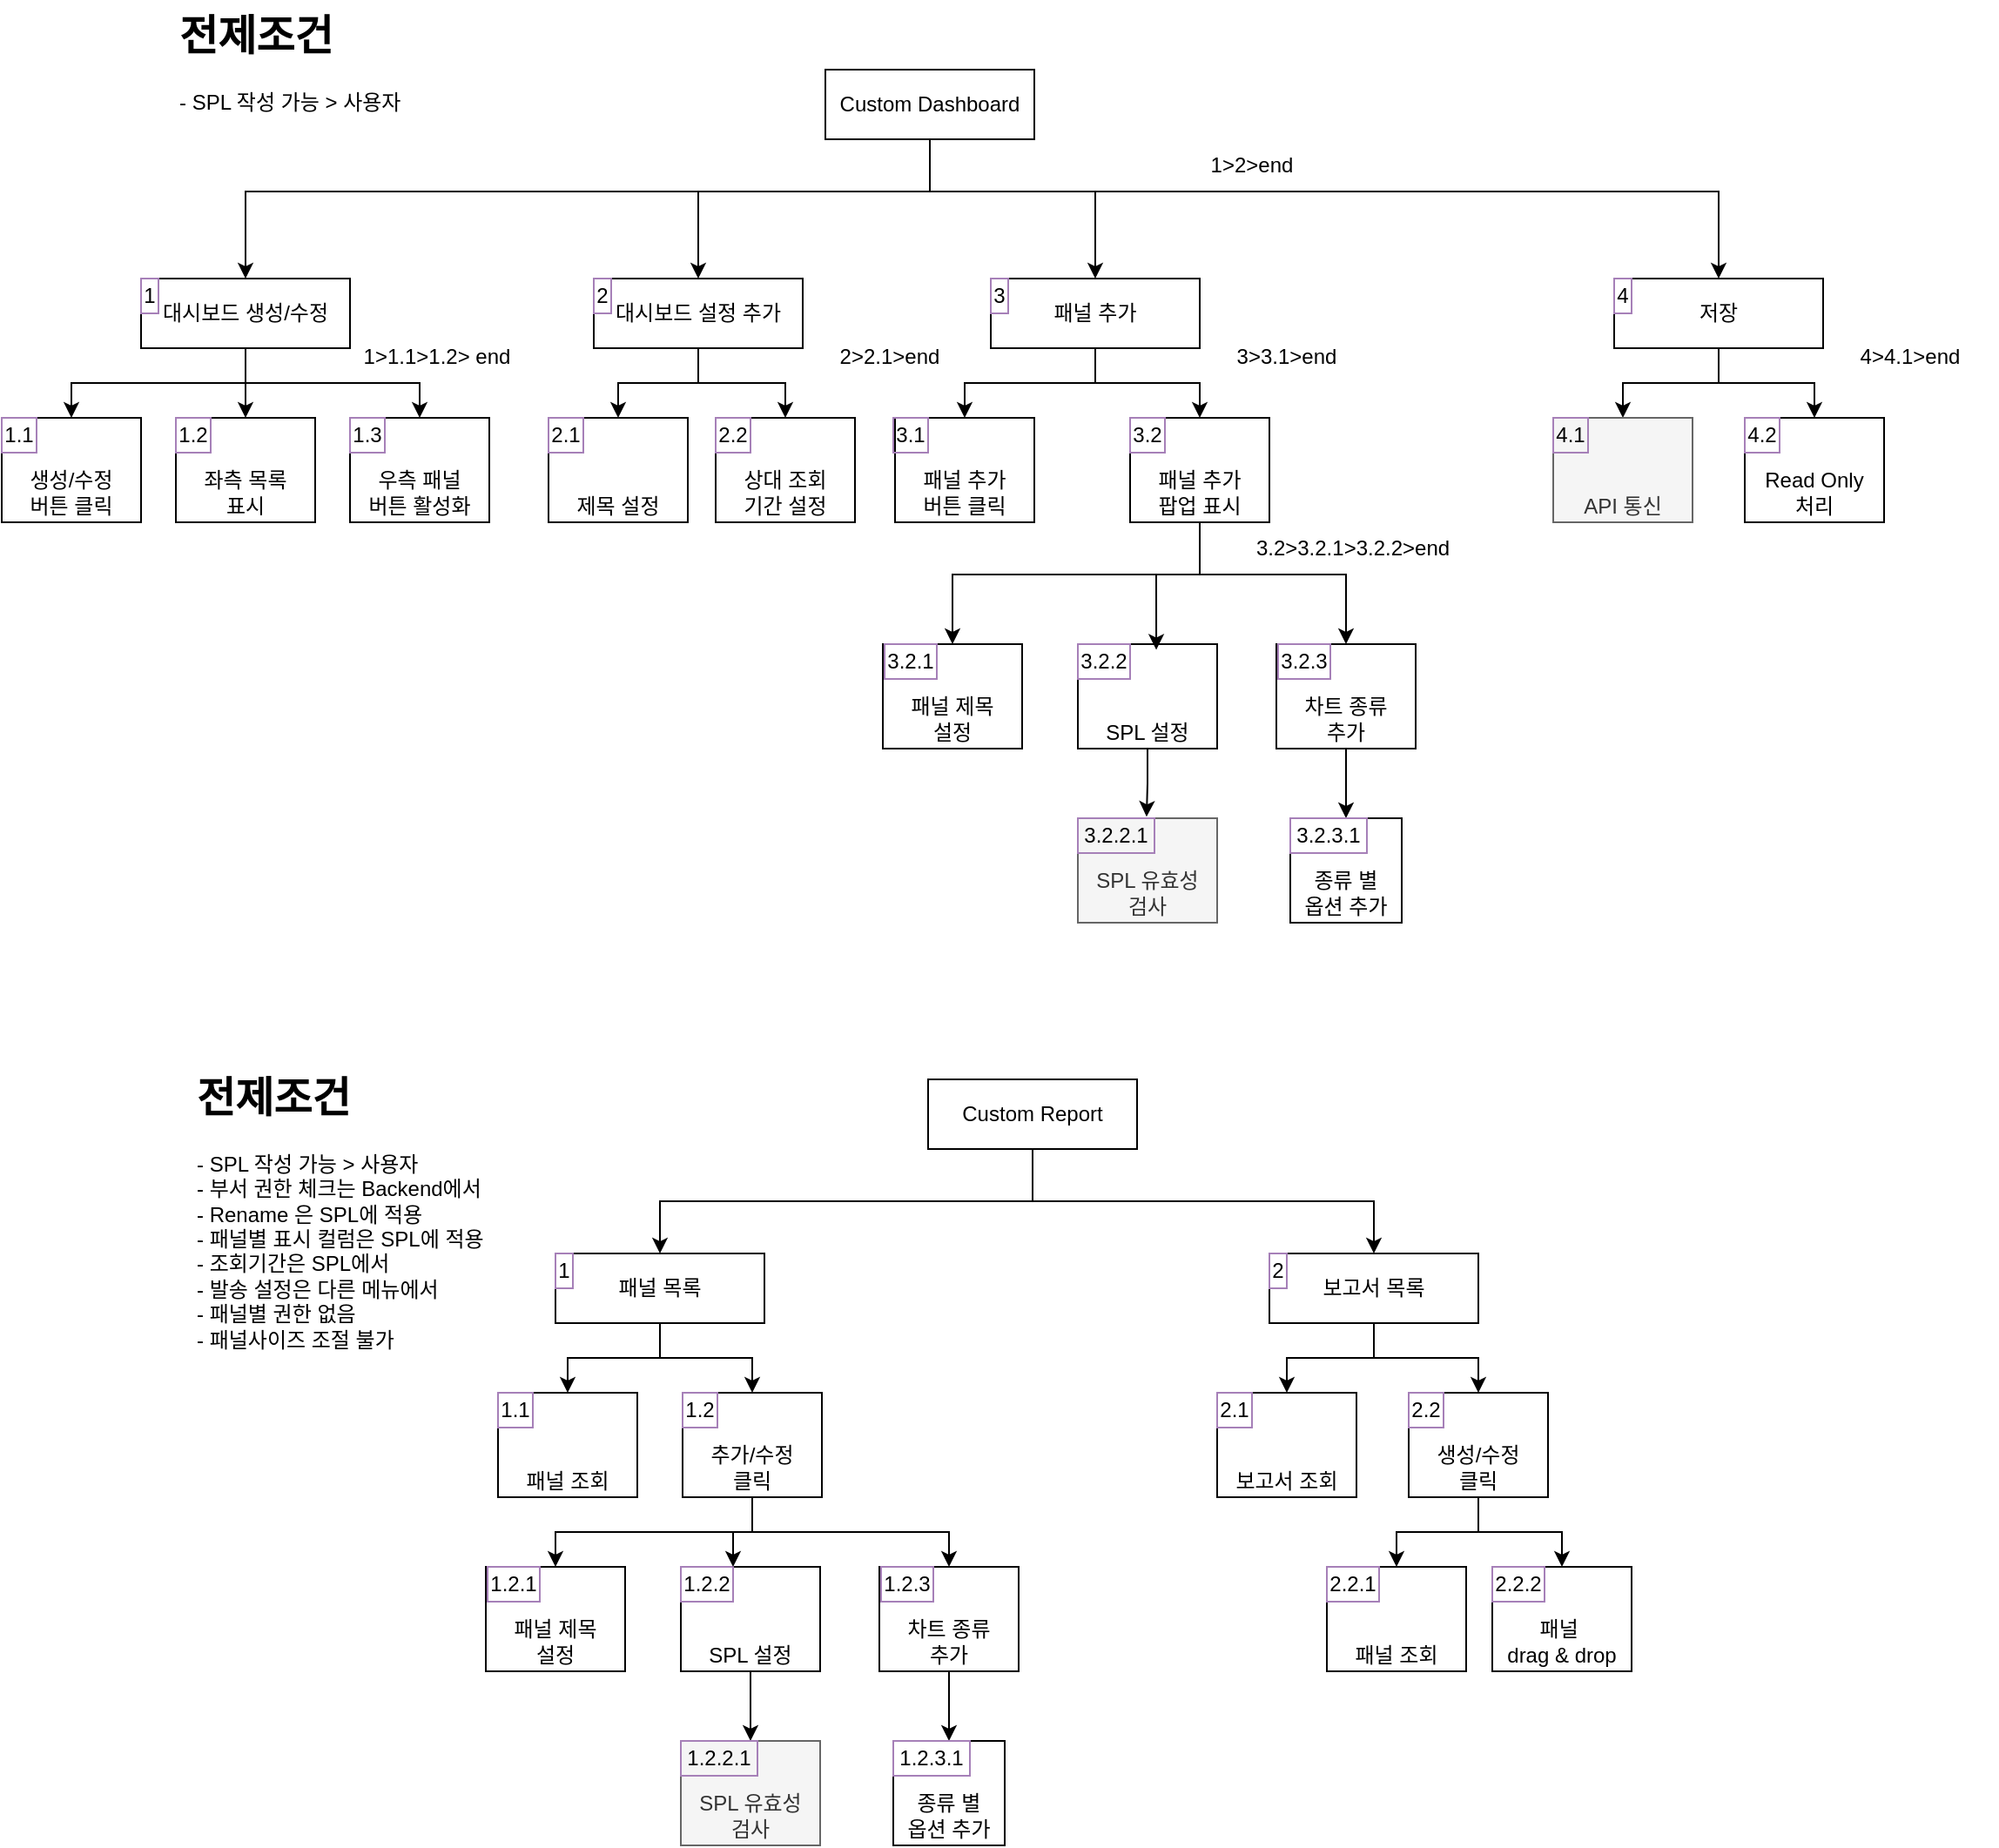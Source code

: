 <mxfile version="24.7.16">
  <diagram name="페이지-1" id="scFZ532F8DOgNYnQV7Hv">
    <mxGraphModel dx="1415" dy="763" grid="1" gridSize="10" guides="1" tooltips="1" connect="1" arrows="1" fold="1" page="1" pageScale="1" pageWidth="827" pageHeight="1169" math="0" shadow="0">
      <root>
        <mxCell id="0" />
        <mxCell id="1" parent="0" />
        <mxCell id="9pHXnCBzAMQxAvY--4A0-21" style="edgeStyle=orthogonalEdgeStyle;rounded=0;orthogonalLoop=1;jettySize=auto;html=1;entryX=0.5;entryY=0;entryDx=0;entryDy=0;" edge="1" parent="1" source="9pHXnCBzAMQxAvY--4A0-1" target="9pHXnCBzAMQxAvY--4A0-3">
          <mxGeometry relative="1" as="geometry">
            <Array as="points">
              <mxPoint x="553" y="120" />
              <mxPoint x="648" y="120" />
            </Array>
          </mxGeometry>
        </mxCell>
        <mxCell id="9pHXnCBzAMQxAvY--4A0-23" style="edgeStyle=orthogonalEdgeStyle;rounded=0;orthogonalLoop=1;jettySize=auto;html=1;entryX=0.5;entryY=0;entryDx=0;entryDy=0;" edge="1" parent="1" source="9pHXnCBzAMQxAvY--4A0-1" target="9pHXnCBzAMQxAvY--4A0-4">
          <mxGeometry relative="1" as="geometry">
            <Array as="points">
              <mxPoint x="553" y="120" />
              <mxPoint x="1006" y="120" />
            </Array>
          </mxGeometry>
        </mxCell>
        <mxCell id="9pHXnCBzAMQxAvY--4A0-60" style="edgeStyle=orthogonalEdgeStyle;rounded=0;orthogonalLoop=1;jettySize=auto;html=1;" edge="1" parent="1" source="9pHXnCBzAMQxAvY--4A0-1" target="9pHXnCBzAMQxAvY--4A0-2">
          <mxGeometry relative="1" as="geometry">
            <Array as="points">
              <mxPoint x="553" y="120" />
              <mxPoint x="160" y="120" />
            </Array>
          </mxGeometry>
        </mxCell>
        <mxCell id="9pHXnCBzAMQxAvY--4A0-72" style="edgeStyle=orthogonalEdgeStyle;rounded=0;orthogonalLoop=1;jettySize=auto;html=1;" edge="1" parent="1" source="9pHXnCBzAMQxAvY--4A0-1" target="9pHXnCBzAMQxAvY--4A0-58">
          <mxGeometry relative="1" as="geometry">
            <Array as="points">
              <mxPoint x="553" y="120" />
              <mxPoint x="420" y="120" />
            </Array>
          </mxGeometry>
        </mxCell>
        <mxCell id="9pHXnCBzAMQxAvY--4A0-1" value="Custom Dashboard" style="rounded=0;whiteSpace=wrap;html=1;" vertex="1" parent="1">
          <mxGeometry x="493" y="50" width="120" height="40" as="geometry" />
        </mxCell>
        <mxCell id="9pHXnCBzAMQxAvY--4A0-18" style="edgeStyle=orthogonalEdgeStyle;rounded=0;orthogonalLoop=1;jettySize=auto;html=1;" edge="1" parent="1" source="9pHXnCBzAMQxAvY--4A0-2" target="9pHXnCBzAMQxAvY--4A0-5">
          <mxGeometry relative="1" as="geometry" />
        </mxCell>
        <mxCell id="9pHXnCBzAMQxAvY--4A0-19" style="edgeStyle=orthogonalEdgeStyle;rounded=0;orthogonalLoop=1;jettySize=auto;html=1;entryX=0.5;entryY=0;entryDx=0;entryDy=0;" edge="1" parent="1" source="9pHXnCBzAMQxAvY--4A0-2" target="9pHXnCBzAMQxAvY--4A0-6">
          <mxGeometry relative="1" as="geometry" />
        </mxCell>
        <mxCell id="9pHXnCBzAMQxAvY--4A0-20" style="edgeStyle=orthogonalEdgeStyle;rounded=0;orthogonalLoop=1;jettySize=auto;html=1;" edge="1" parent="1" source="9pHXnCBzAMQxAvY--4A0-2" target="9pHXnCBzAMQxAvY--4A0-11">
          <mxGeometry relative="1" as="geometry" />
        </mxCell>
        <mxCell id="9pHXnCBzAMQxAvY--4A0-2" value="대시보드 생성/수정" style="rounded=0;whiteSpace=wrap;html=1;" vertex="1" parent="1">
          <mxGeometry x="100" y="170" width="120" height="40" as="geometry" />
        </mxCell>
        <mxCell id="9pHXnCBzAMQxAvY--4A0-24" style="edgeStyle=orthogonalEdgeStyle;rounded=0;orthogonalLoop=1;jettySize=auto;html=1;entryX=0.5;entryY=0;entryDx=0;entryDy=0;" edge="1" parent="1" source="9pHXnCBzAMQxAvY--4A0-3" target="9pHXnCBzAMQxAvY--4A0-8">
          <mxGeometry relative="1" as="geometry">
            <Array as="points">
              <mxPoint x="648" y="230" />
              <mxPoint x="573" y="230" />
            </Array>
          </mxGeometry>
        </mxCell>
        <mxCell id="9pHXnCBzAMQxAvY--4A0-25" style="edgeStyle=orthogonalEdgeStyle;rounded=0;orthogonalLoop=1;jettySize=auto;html=1;entryX=0.5;entryY=0;entryDx=0;entryDy=0;" edge="1" parent="1" source="9pHXnCBzAMQxAvY--4A0-3" target="9pHXnCBzAMQxAvY--4A0-9">
          <mxGeometry relative="1" as="geometry" />
        </mxCell>
        <mxCell id="9pHXnCBzAMQxAvY--4A0-3" value="패널 추가" style="rounded=0;whiteSpace=wrap;html=1;" vertex="1" parent="1">
          <mxGeometry x="588" y="170" width="120" height="40" as="geometry" />
        </mxCell>
        <mxCell id="9pHXnCBzAMQxAvY--4A0-64" style="edgeStyle=orthogonalEdgeStyle;rounded=0;orthogonalLoop=1;jettySize=auto;html=1;entryX=0.5;entryY=0;entryDx=0;entryDy=0;" edge="1" parent="1" source="9pHXnCBzAMQxAvY--4A0-4" target="9pHXnCBzAMQxAvY--4A0-57">
          <mxGeometry relative="1" as="geometry" />
        </mxCell>
        <mxCell id="9pHXnCBzAMQxAvY--4A0-65" style="edgeStyle=orthogonalEdgeStyle;rounded=0;orthogonalLoop=1;jettySize=auto;html=1;entryX=0.5;entryY=0;entryDx=0;entryDy=0;" edge="1" parent="1" source="9pHXnCBzAMQxAvY--4A0-4" target="9pHXnCBzAMQxAvY--4A0-61">
          <mxGeometry relative="1" as="geometry" />
        </mxCell>
        <mxCell id="9pHXnCBzAMQxAvY--4A0-4" value="저장" style="rounded=0;whiteSpace=wrap;html=1;" vertex="1" parent="1">
          <mxGeometry x="946" y="170" width="120" height="40" as="geometry" />
        </mxCell>
        <mxCell id="9pHXnCBzAMQxAvY--4A0-5" value="생성/수정 &lt;br&gt;버튼 클릭" style="rounded=0;whiteSpace=wrap;html=1;verticalAlign=bottom;" vertex="1" parent="1">
          <mxGeometry x="20" y="250" width="80" height="60" as="geometry" />
        </mxCell>
        <mxCell id="9pHXnCBzAMQxAvY--4A0-6" value="좌측 목록 &lt;br&gt;표시" style="rounded=0;whiteSpace=wrap;html=1;verticalAlign=bottom;" vertex="1" parent="1">
          <mxGeometry x="120" y="250" width="80" height="60" as="geometry" />
        </mxCell>
        <mxCell id="9pHXnCBzAMQxAvY--4A0-8" value="패널 추가 &lt;br&gt;버튼 클릭" style="rounded=0;whiteSpace=wrap;html=1;verticalAlign=bottom;" vertex="1" parent="1">
          <mxGeometry x="533" y="250" width="80" height="60" as="geometry" />
        </mxCell>
        <mxCell id="9pHXnCBzAMQxAvY--4A0-44" style="edgeStyle=orthogonalEdgeStyle;rounded=0;orthogonalLoop=1;jettySize=auto;html=1;entryX=0.5;entryY=0;entryDx=0;entryDy=0;" edge="1" parent="1" source="9pHXnCBzAMQxAvY--4A0-9" target="9pHXnCBzAMQxAvY--4A0-14">
          <mxGeometry relative="1" as="geometry">
            <Array as="points">
              <mxPoint x="708" y="340" />
              <mxPoint x="566" y="340" />
            </Array>
          </mxGeometry>
        </mxCell>
        <mxCell id="9pHXnCBzAMQxAvY--4A0-53" style="edgeStyle=orthogonalEdgeStyle;rounded=0;orthogonalLoop=1;jettySize=auto;html=1;" edge="1" parent="1" source="9pHXnCBzAMQxAvY--4A0-9" target="9pHXnCBzAMQxAvY--4A0-12">
          <mxGeometry relative="1" as="geometry">
            <Array as="points">
              <mxPoint x="708" y="340" />
              <mxPoint x="792" y="340" />
            </Array>
          </mxGeometry>
        </mxCell>
        <mxCell id="9pHXnCBzAMQxAvY--4A0-9" value="패널 추가 &lt;br&gt;팝업 표시" style="rounded=0;whiteSpace=wrap;html=1;verticalAlign=bottom;" vertex="1" parent="1">
          <mxGeometry x="668" y="250" width="80" height="60" as="geometry" />
        </mxCell>
        <mxCell id="9pHXnCBzAMQxAvY--4A0-10" value="SPL 설정" style="rounded=0;whiteSpace=wrap;html=1;verticalAlign=bottom;" vertex="1" parent="1">
          <mxGeometry x="638" y="380" width="80" height="60" as="geometry" />
        </mxCell>
        <mxCell id="9pHXnCBzAMQxAvY--4A0-11" value="우측 패널&lt;br&gt;버튼 활성화" style="rounded=0;whiteSpace=wrap;html=1;verticalAlign=bottom;" vertex="1" parent="1">
          <mxGeometry x="220" y="250" width="80" height="60" as="geometry" />
        </mxCell>
        <mxCell id="9pHXnCBzAMQxAvY--4A0-55" style="edgeStyle=orthogonalEdgeStyle;rounded=0;orthogonalLoop=1;jettySize=auto;html=1;entryX=0.5;entryY=0;entryDx=0;entryDy=0;" edge="1" parent="1" source="9pHXnCBzAMQxAvY--4A0-12" target="9pHXnCBzAMQxAvY--4A0-54">
          <mxGeometry relative="1" as="geometry" />
        </mxCell>
        <mxCell id="9pHXnCBzAMQxAvY--4A0-12" value="차트 종류 &lt;br&gt;추가" style="rounded=0;whiteSpace=wrap;html=1;verticalAlign=bottom;" vertex="1" parent="1">
          <mxGeometry x="752" y="380" width="80" height="60" as="geometry" />
        </mxCell>
        <mxCell id="9pHXnCBzAMQxAvY--4A0-14" value="패널 제목 &lt;br&gt;설정" style="rounded=0;whiteSpace=wrap;html=1;verticalAlign=bottom;" vertex="1" parent="1">
          <mxGeometry x="526" y="380" width="80" height="60" as="geometry" />
        </mxCell>
        <mxCell id="9pHXnCBzAMQxAvY--4A0-28" value="&lt;h1 style=&quot;margin-top: 0px;&quot;&gt;전제조건&lt;/h1&gt;&lt;p&gt;- SPL 작성 가능 &amp;gt; 사용자&lt;br&gt;&lt;br&gt;&lt;/p&gt;" style="text;html=1;whiteSpace=wrap;overflow=hidden;rounded=0;" vertex="1" parent="1">
          <mxGeometry x="120" y="10" width="180" height="120" as="geometry" />
        </mxCell>
        <mxCell id="9pHXnCBzAMQxAvY--4A0-29" value="3" style="text;html=1;align=center;verticalAlign=middle;whiteSpace=wrap;rounded=0;strokeColor=#A680B8;" vertex="1" parent="1">
          <mxGeometry x="588" y="170" width="10" height="20" as="geometry" />
        </mxCell>
        <mxCell id="9pHXnCBzAMQxAvY--4A0-30" value="1" style="text;html=1;align=center;verticalAlign=middle;whiteSpace=wrap;rounded=0;strokeColor=#A680B8;" vertex="1" parent="1">
          <mxGeometry x="100" y="170" width="10" height="20" as="geometry" />
        </mxCell>
        <mxCell id="9pHXnCBzAMQxAvY--4A0-31" value="4" style="text;html=1;align=center;verticalAlign=middle;whiteSpace=wrap;rounded=0;strokeColor=#A680B8;" vertex="1" parent="1">
          <mxGeometry x="946" y="170" width="10" height="20" as="geometry" />
        </mxCell>
        <mxCell id="9pHXnCBzAMQxAvY--4A0-32" value="1.1" style="text;html=1;align=center;verticalAlign=middle;whiteSpace=wrap;rounded=0;strokeColor=#A680B8;" vertex="1" parent="1">
          <mxGeometry x="20" y="250" width="20" height="20" as="geometry" />
        </mxCell>
        <mxCell id="9pHXnCBzAMQxAvY--4A0-33" value="1.2" style="text;html=1;align=center;verticalAlign=middle;whiteSpace=wrap;rounded=0;strokeColor=#A680B8;" vertex="1" parent="1">
          <mxGeometry x="120" y="250" width="20" height="20" as="geometry" />
        </mxCell>
        <mxCell id="9pHXnCBzAMQxAvY--4A0-34" value="1.3" style="text;html=1;align=center;verticalAlign=middle;whiteSpace=wrap;rounded=0;strokeColor=#A680B8;" vertex="1" parent="1">
          <mxGeometry x="220" y="250" width="20" height="20" as="geometry" />
        </mxCell>
        <mxCell id="9pHXnCBzAMQxAvY--4A0-35" value="3.1" style="text;html=1;align=center;verticalAlign=middle;whiteSpace=wrap;rounded=0;strokeColor=#A680B8;" vertex="1" parent="1">
          <mxGeometry x="532" y="250" width="20" height="20" as="geometry" />
        </mxCell>
        <mxCell id="9pHXnCBzAMQxAvY--4A0-36" value="3.2" style="text;html=1;align=center;verticalAlign=middle;whiteSpace=wrap;rounded=0;strokeColor=#A680B8;" vertex="1" parent="1">
          <mxGeometry x="668" y="250" width="20" height="20" as="geometry" />
        </mxCell>
        <mxCell id="9pHXnCBzAMQxAvY--4A0-40" value="3.2.1" style="text;html=1;align=center;verticalAlign=middle;whiteSpace=wrap;rounded=0;strokeColor=#A680B8;" vertex="1" parent="1">
          <mxGeometry x="527" y="380" width="30" height="20" as="geometry" />
        </mxCell>
        <mxCell id="9pHXnCBzAMQxAvY--4A0-41" value="1&amp;gt;2&amp;gt;end" style="text;html=1;align=center;verticalAlign=middle;whiteSpace=wrap;rounded=0;" vertex="1" parent="1">
          <mxGeometry x="708" y="90" width="60" height="30" as="geometry" />
        </mxCell>
        <mxCell id="9pHXnCBzAMQxAvY--4A0-42" value="1&amp;gt;1.1&amp;gt;1.2&amp;gt; end" style="text;html=1;align=center;verticalAlign=middle;whiteSpace=wrap;rounded=0;" vertex="1" parent="1">
          <mxGeometry x="220" y="200" width="100" height="30" as="geometry" />
        </mxCell>
        <mxCell id="9pHXnCBzAMQxAvY--4A0-47" value="3.2.2" style="text;html=1;align=center;verticalAlign=middle;whiteSpace=wrap;rounded=0;strokeColor=#A680B8;" vertex="1" parent="1">
          <mxGeometry x="638" y="380" width="30" height="20" as="geometry" />
        </mxCell>
        <mxCell id="9pHXnCBzAMQxAvY--4A0-48" value="3.2.3" style="text;html=1;align=center;verticalAlign=middle;whiteSpace=wrap;rounded=0;strokeColor=#A680B8;" vertex="1" parent="1">
          <mxGeometry x="753" y="380" width="30" height="20" as="geometry" />
        </mxCell>
        <mxCell id="9pHXnCBzAMQxAvY--4A0-49" value="SPL 유효성&lt;div&gt;검사&lt;/div&gt;" style="rounded=0;whiteSpace=wrap;html=1;fillColor=#f5f5f5;fontColor=#333333;strokeColor=#666666;verticalAlign=bottom;" vertex="1" parent="1">
          <mxGeometry x="638" y="480" width="80" height="60" as="geometry" />
        </mxCell>
        <mxCell id="9pHXnCBzAMQxAvY--4A0-50" value="3.2.2.1" style="text;html=1;align=center;verticalAlign=middle;whiteSpace=wrap;rounded=0;strokeColor=#A680B8;" vertex="1" parent="1">
          <mxGeometry x="638" y="480" width="44" height="20" as="geometry" />
        </mxCell>
        <mxCell id="9pHXnCBzAMQxAvY--4A0-51" style="edgeStyle=orthogonalEdgeStyle;rounded=0;orthogonalLoop=1;jettySize=auto;html=1;entryX=0.897;entryY=-0.045;entryDx=0;entryDy=0;entryPerimeter=0;" edge="1" parent="1" source="9pHXnCBzAMQxAvY--4A0-10" target="9pHXnCBzAMQxAvY--4A0-50">
          <mxGeometry relative="1" as="geometry" />
        </mxCell>
        <mxCell id="9pHXnCBzAMQxAvY--4A0-52" style="edgeStyle=orthogonalEdgeStyle;rounded=0;orthogonalLoop=1;jettySize=auto;html=1;entryX=0.563;entryY=0.054;entryDx=0;entryDy=0;entryPerimeter=0;" edge="1" parent="1" source="9pHXnCBzAMQxAvY--4A0-9" target="9pHXnCBzAMQxAvY--4A0-10">
          <mxGeometry relative="1" as="geometry">
            <Array as="points">
              <mxPoint x="708" y="340" />
              <mxPoint x="683" y="340" />
            </Array>
          </mxGeometry>
        </mxCell>
        <mxCell id="9pHXnCBzAMQxAvY--4A0-54" value="종류 별&lt;br&gt;옵션 추가" style="rounded=0;whiteSpace=wrap;html=1;verticalAlign=bottom;" vertex="1" parent="1">
          <mxGeometry x="760" y="480" width="64" height="60" as="geometry" />
        </mxCell>
        <mxCell id="9pHXnCBzAMQxAvY--4A0-56" value="3.2.3.1" style="text;html=1;align=center;verticalAlign=middle;whiteSpace=wrap;rounded=0;strokeColor=#A680B8;" vertex="1" parent="1">
          <mxGeometry x="760" y="480" width="44" height="20" as="geometry" />
        </mxCell>
        <mxCell id="9pHXnCBzAMQxAvY--4A0-57" value="API 통신" style="rounded=0;whiteSpace=wrap;html=1;verticalAlign=bottom;fillColor=#f5f5f5;fontColor=#333333;strokeColor=#666666;" vertex="1" parent="1">
          <mxGeometry x="911" y="250" width="80" height="60" as="geometry" />
        </mxCell>
        <mxCell id="9pHXnCBzAMQxAvY--4A0-70" style="edgeStyle=orthogonalEdgeStyle;rounded=0;orthogonalLoop=1;jettySize=auto;html=1;entryX=0.5;entryY=0;entryDx=0;entryDy=0;" edge="1" parent="1" source="9pHXnCBzAMQxAvY--4A0-58" target="9pHXnCBzAMQxAvY--4A0-66">
          <mxGeometry relative="1" as="geometry" />
        </mxCell>
        <mxCell id="9pHXnCBzAMQxAvY--4A0-71" style="edgeStyle=orthogonalEdgeStyle;rounded=0;orthogonalLoop=1;jettySize=auto;html=1;entryX=0.5;entryY=0;entryDx=0;entryDy=0;" edge="1" parent="1" source="9pHXnCBzAMQxAvY--4A0-58" target="9pHXnCBzAMQxAvY--4A0-68">
          <mxGeometry relative="1" as="geometry" />
        </mxCell>
        <mxCell id="9pHXnCBzAMQxAvY--4A0-58" value="대시보드 설정 추가" style="rounded=0;whiteSpace=wrap;html=1;" vertex="1" parent="1">
          <mxGeometry x="360" y="170" width="120" height="40" as="geometry" />
        </mxCell>
        <mxCell id="9pHXnCBzAMQxAvY--4A0-59" value="2" style="text;html=1;align=center;verticalAlign=middle;whiteSpace=wrap;rounded=0;strokeColor=#A680B8;" vertex="1" parent="1">
          <mxGeometry x="360" y="170" width="10" height="20" as="geometry" />
        </mxCell>
        <mxCell id="9pHXnCBzAMQxAvY--4A0-61" value="Read Only &lt;br&gt;처리" style="rounded=0;whiteSpace=wrap;html=1;verticalAlign=bottom;" vertex="1" parent="1">
          <mxGeometry x="1021" y="250" width="80" height="60" as="geometry" />
        </mxCell>
        <mxCell id="9pHXnCBzAMQxAvY--4A0-62" value="4.1" style="text;html=1;align=center;verticalAlign=middle;whiteSpace=wrap;rounded=0;strokeColor=#A680B8;" vertex="1" parent="1">
          <mxGeometry x="911" y="250" width="20" height="20" as="geometry" />
        </mxCell>
        <mxCell id="9pHXnCBzAMQxAvY--4A0-63" value="4.2" style="text;html=1;align=center;verticalAlign=middle;whiteSpace=wrap;rounded=0;strokeColor=#A680B8;" vertex="1" parent="1">
          <mxGeometry x="1021" y="250" width="20" height="20" as="geometry" />
        </mxCell>
        <mxCell id="9pHXnCBzAMQxAvY--4A0-66" value="제목 설정" style="rounded=0;whiteSpace=wrap;html=1;verticalAlign=bottom;" vertex="1" parent="1">
          <mxGeometry x="334" y="250" width="80" height="60" as="geometry" />
        </mxCell>
        <mxCell id="9pHXnCBzAMQxAvY--4A0-67" value="2.1" style="text;html=1;align=center;verticalAlign=middle;whiteSpace=wrap;rounded=0;strokeColor=#A680B8;" vertex="1" parent="1">
          <mxGeometry x="334" y="250" width="20" height="20" as="geometry" />
        </mxCell>
        <mxCell id="9pHXnCBzAMQxAvY--4A0-68" value="상대 조회 &lt;br&gt;기간&amp;nbsp;&lt;span style=&quot;background-color: initial;&quot;&gt;설정&lt;/span&gt;" style="rounded=0;whiteSpace=wrap;html=1;verticalAlign=bottom;" vertex="1" parent="1">
          <mxGeometry x="430" y="250" width="80" height="60" as="geometry" />
        </mxCell>
        <mxCell id="9pHXnCBzAMQxAvY--4A0-69" value="2.2" style="text;html=1;align=center;verticalAlign=middle;whiteSpace=wrap;rounded=0;strokeColor=#A680B8;" vertex="1" parent="1">
          <mxGeometry x="430" y="250" width="20" height="20" as="geometry" />
        </mxCell>
        <mxCell id="9pHXnCBzAMQxAvY--4A0-73" value="2&amp;gt;2.1&amp;gt;end" style="text;html=1;align=center;verticalAlign=middle;whiteSpace=wrap;rounded=0;" vertex="1" parent="1">
          <mxGeometry x="480" y="200" width="100" height="30" as="geometry" />
        </mxCell>
        <mxCell id="9pHXnCBzAMQxAvY--4A0-74" value="3&amp;gt;3.1&amp;gt;end" style="text;html=1;align=center;verticalAlign=middle;whiteSpace=wrap;rounded=0;" vertex="1" parent="1">
          <mxGeometry x="708" y="200" width="100" height="30" as="geometry" />
        </mxCell>
        <mxCell id="9pHXnCBzAMQxAvY--4A0-75" value="3.2&amp;gt;3.2.1&amp;gt;3.2.2&amp;gt;end" style="text;html=1;align=center;verticalAlign=middle;whiteSpace=wrap;rounded=0;" vertex="1" parent="1">
          <mxGeometry x="732" y="310" width="128" height="30" as="geometry" />
        </mxCell>
        <mxCell id="9pHXnCBzAMQxAvY--4A0-77" value="4&amp;gt;4.1&amp;gt;end" style="text;html=1;align=center;verticalAlign=middle;whiteSpace=wrap;rounded=0;" vertex="1" parent="1">
          <mxGeometry x="1066" y="200" width="100" height="30" as="geometry" />
        </mxCell>
        <mxCell id="9pHXnCBzAMQxAvY--4A0-105" style="edgeStyle=orthogonalEdgeStyle;rounded=0;orthogonalLoop=1;jettySize=auto;html=1;" edge="1" parent="1" source="9pHXnCBzAMQxAvY--4A0-78" target="9pHXnCBzAMQxAvY--4A0-80">
          <mxGeometry relative="1" as="geometry">
            <Array as="points">
              <mxPoint x="612" y="700" />
              <mxPoint x="398" y="700" />
            </Array>
          </mxGeometry>
        </mxCell>
        <mxCell id="9pHXnCBzAMQxAvY--4A0-106" style="edgeStyle=orthogonalEdgeStyle;rounded=0;orthogonalLoop=1;jettySize=auto;html=1;" edge="1" parent="1" source="9pHXnCBzAMQxAvY--4A0-78" target="9pHXnCBzAMQxAvY--4A0-79">
          <mxGeometry relative="1" as="geometry">
            <Array as="points">
              <mxPoint x="612" y="700" />
              <mxPoint x="808" y="700" />
            </Array>
          </mxGeometry>
        </mxCell>
        <mxCell id="9pHXnCBzAMQxAvY--4A0-78" value="Custom Report" style="rounded=0;whiteSpace=wrap;html=1;" vertex="1" parent="1">
          <mxGeometry x="552" y="630" width="120" height="40" as="geometry" />
        </mxCell>
        <mxCell id="9pHXnCBzAMQxAvY--4A0-109" style="edgeStyle=orthogonalEdgeStyle;rounded=0;orthogonalLoop=1;jettySize=auto;html=1;" edge="1" parent="1" source="9pHXnCBzAMQxAvY--4A0-79" target="9pHXnCBzAMQxAvY--4A0-99">
          <mxGeometry relative="1" as="geometry" />
        </mxCell>
        <mxCell id="9pHXnCBzAMQxAvY--4A0-110" style="edgeStyle=orthogonalEdgeStyle;rounded=0;orthogonalLoop=1;jettySize=auto;html=1;entryX=0.5;entryY=0;entryDx=0;entryDy=0;" edge="1" parent="1" source="9pHXnCBzAMQxAvY--4A0-79" target="9pHXnCBzAMQxAvY--4A0-100">
          <mxGeometry relative="1" as="geometry" />
        </mxCell>
        <mxCell id="9pHXnCBzAMQxAvY--4A0-79" value="보고서 목록" style="rounded=0;whiteSpace=wrap;html=1;" vertex="1" parent="1">
          <mxGeometry x="748" y="730" width="120" height="40" as="geometry" />
        </mxCell>
        <mxCell id="9pHXnCBzAMQxAvY--4A0-107" style="edgeStyle=orthogonalEdgeStyle;rounded=0;orthogonalLoop=1;jettySize=auto;html=1;" edge="1" parent="1" source="9pHXnCBzAMQxAvY--4A0-80" target="9pHXnCBzAMQxAvY--4A0-101">
          <mxGeometry relative="1" as="geometry" />
        </mxCell>
        <mxCell id="9pHXnCBzAMQxAvY--4A0-108" style="edgeStyle=orthogonalEdgeStyle;rounded=0;orthogonalLoop=1;jettySize=auto;html=1;entryX=0.5;entryY=0;entryDx=0;entryDy=0;" edge="1" parent="1" source="9pHXnCBzAMQxAvY--4A0-80" target="9pHXnCBzAMQxAvY--4A0-102">
          <mxGeometry relative="1" as="geometry" />
        </mxCell>
        <mxCell id="9pHXnCBzAMQxAvY--4A0-80" value="패널 목록" style="rounded=0;whiteSpace=wrap;html=1;" vertex="1" parent="1">
          <mxGeometry x="338" y="730" width="120" height="40" as="geometry" />
        </mxCell>
        <mxCell id="9pHXnCBzAMQxAvY--4A0-114" style="edgeStyle=orthogonalEdgeStyle;rounded=0;orthogonalLoop=1;jettySize=auto;html=1;entryX=0.5;entryY=0;entryDx=0;entryDy=0;" edge="1" parent="1" source="9pHXnCBzAMQxAvY--4A0-86" target="9pHXnCBzAMQxAvY--4A0-93">
          <mxGeometry relative="1" as="geometry" />
        </mxCell>
        <mxCell id="9pHXnCBzAMQxAvY--4A0-86" value="SPL 설정" style="rounded=0;whiteSpace=wrap;html=1;verticalAlign=bottom;" vertex="1" parent="1">
          <mxGeometry x="410" y="910" width="80" height="60" as="geometry" />
        </mxCell>
        <mxCell id="9pHXnCBzAMQxAvY--4A0-87" style="edgeStyle=orthogonalEdgeStyle;rounded=0;orthogonalLoop=1;jettySize=auto;html=1;entryX=0.5;entryY=0;entryDx=0;entryDy=0;" edge="1" parent="1" source="9pHXnCBzAMQxAvY--4A0-88" target="9pHXnCBzAMQxAvY--4A0-96">
          <mxGeometry relative="1" as="geometry" />
        </mxCell>
        <mxCell id="9pHXnCBzAMQxAvY--4A0-88" value="차트 종류 &lt;br&gt;추가" style="rounded=0;whiteSpace=wrap;html=1;verticalAlign=bottom;" vertex="1" parent="1">
          <mxGeometry x="524" y="910" width="80" height="60" as="geometry" />
        </mxCell>
        <mxCell id="9pHXnCBzAMQxAvY--4A0-89" value="패널 제목 &lt;br&gt;설정" style="rounded=0;whiteSpace=wrap;html=1;verticalAlign=bottom;" vertex="1" parent="1">
          <mxGeometry x="298" y="910" width="80" height="60" as="geometry" />
        </mxCell>
        <mxCell id="9pHXnCBzAMQxAvY--4A0-90" value="1.2.1" style="text;html=1;align=center;verticalAlign=middle;whiteSpace=wrap;rounded=0;strokeColor=#A680B8;" vertex="1" parent="1">
          <mxGeometry x="299" y="910" width="30" height="20" as="geometry" />
        </mxCell>
        <mxCell id="9pHXnCBzAMQxAvY--4A0-91" value="1.2.2" style="text;html=1;align=center;verticalAlign=middle;whiteSpace=wrap;rounded=0;strokeColor=#A680B8;" vertex="1" parent="1">
          <mxGeometry x="410" y="910" width="30" height="20" as="geometry" />
        </mxCell>
        <mxCell id="9pHXnCBzAMQxAvY--4A0-92" value="1.2.3" style="text;html=1;align=center;verticalAlign=middle;whiteSpace=wrap;rounded=0;strokeColor=#A680B8;" vertex="1" parent="1">
          <mxGeometry x="525" y="910" width="30" height="20" as="geometry" />
        </mxCell>
        <mxCell id="9pHXnCBzAMQxAvY--4A0-93" value="SPL 유효성&lt;div&gt;검사&lt;/div&gt;" style="rounded=0;whiteSpace=wrap;html=1;fillColor=#f5f5f5;fontColor=#333333;strokeColor=#666666;verticalAlign=bottom;" vertex="1" parent="1">
          <mxGeometry x="410" y="1010" width="80" height="60" as="geometry" />
        </mxCell>
        <mxCell id="9pHXnCBzAMQxAvY--4A0-96" value="종류 별&lt;br&gt;옵션 추가" style="rounded=0;whiteSpace=wrap;html=1;verticalAlign=bottom;" vertex="1" parent="1">
          <mxGeometry x="532" y="1010" width="64" height="60" as="geometry" />
        </mxCell>
        <mxCell id="9pHXnCBzAMQxAvY--4A0-97" value="1.2.3.1" style="text;html=1;align=center;verticalAlign=middle;whiteSpace=wrap;rounded=0;strokeColor=#A680B8;" vertex="1" parent="1">
          <mxGeometry x="532" y="1010" width="44" height="20" as="geometry" />
        </mxCell>
        <mxCell id="9pHXnCBzAMQxAvY--4A0-98" value="&lt;h1 style=&quot;margin-top: 0px;&quot;&gt;전제조건&lt;/h1&gt;&lt;p&gt;- SPL 작성 가능 &amp;gt; 사용자&lt;br&gt;- 부서 권한 체크는 Backend에서&lt;br&gt;- Rename 은 SPL에 적용&lt;br&gt;- 패널별 표시 컬럼은 SPL에 적용&lt;br&gt;- 조회기간은 SPL에서&lt;br&gt;- 발송 설정은 다른 메뉴에서&lt;br&gt;- 패널별 권한 없음&lt;br&gt;- 패널사이즈 조절 불가&lt;/p&gt;" style="text;html=1;whiteSpace=wrap;overflow=hidden;rounded=0;" vertex="1" parent="1">
          <mxGeometry x="130" y="620" width="200" height="190" as="geometry" />
        </mxCell>
        <mxCell id="9pHXnCBzAMQxAvY--4A0-99" value="보고서 조회" style="rounded=0;whiteSpace=wrap;html=1;verticalAlign=bottom;" vertex="1" parent="1">
          <mxGeometry x="718" y="810" width="80" height="60" as="geometry" />
        </mxCell>
        <mxCell id="9pHXnCBzAMQxAvY--4A0-125" style="edgeStyle=orthogonalEdgeStyle;rounded=0;orthogonalLoop=1;jettySize=auto;html=1;entryX=0.5;entryY=0;entryDx=0;entryDy=0;" edge="1" parent="1" source="9pHXnCBzAMQxAvY--4A0-100" target="9pHXnCBzAMQxAvY--4A0-103">
          <mxGeometry relative="1" as="geometry" />
        </mxCell>
        <mxCell id="9pHXnCBzAMQxAvY--4A0-126" style="edgeStyle=orthogonalEdgeStyle;rounded=0;orthogonalLoop=1;jettySize=auto;html=1;entryX=0.5;entryY=0;entryDx=0;entryDy=0;" edge="1" parent="1" source="9pHXnCBzAMQxAvY--4A0-100" target="9pHXnCBzAMQxAvY--4A0-104">
          <mxGeometry relative="1" as="geometry" />
        </mxCell>
        <mxCell id="9pHXnCBzAMQxAvY--4A0-100" value="생성/수정&lt;br&gt;클릭" style="rounded=0;whiteSpace=wrap;html=1;verticalAlign=bottom;" vertex="1" parent="1">
          <mxGeometry x="828" y="810" width="80" height="60" as="geometry" />
        </mxCell>
        <mxCell id="9pHXnCBzAMQxAvY--4A0-101" value="패널 조회" style="rounded=0;whiteSpace=wrap;html=1;verticalAlign=bottom;" vertex="1" parent="1">
          <mxGeometry x="305" y="810" width="80" height="60" as="geometry" />
        </mxCell>
        <mxCell id="9pHXnCBzAMQxAvY--4A0-112" style="edgeStyle=orthogonalEdgeStyle;rounded=0;orthogonalLoop=1;jettySize=auto;html=1;entryX=1;entryY=0;entryDx=0;entryDy=0;" edge="1" parent="1" source="9pHXnCBzAMQxAvY--4A0-102" target="9pHXnCBzAMQxAvY--4A0-91">
          <mxGeometry relative="1" as="geometry" />
        </mxCell>
        <mxCell id="9pHXnCBzAMQxAvY--4A0-113" style="edgeStyle=orthogonalEdgeStyle;rounded=0;orthogonalLoop=1;jettySize=auto;html=1;entryX=0.5;entryY=0;entryDx=0;entryDy=0;" edge="1" parent="1" source="9pHXnCBzAMQxAvY--4A0-102" target="9pHXnCBzAMQxAvY--4A0-88">
          <mxGeometry relative="1" as="geometry">
            <Array as="points">
              <mxPoint x="451" y="890" />
              <mxPoint x="564" y="890" />
            </Array>
          </mxGeometry>
        </mxCell>
        <mxCell id="9pHXnCBzAMQxAvY--4A0-115" style="edgeStyle=orthogonalEdgeStyle;rounded=0;orthogonalLoop=1;jettySize=auto;html=1;" edge="1" parent="1" source="9pHXnCBzAMQxAvY--4A0-102" target="9pHXnCBzAMQxAvY--4A0-89">
          <mxGeometry relative="1" as="geometry">
            <Array as="points">
              <mxPoint x="451" y="890" />
              <mxPoint x="338" y="890" />
            </Array>
          </mxGeometry>
        </mxCell>
        <mxCell id="9pHXnCBzAMQxAvY--4A0-102" value="추가/수정&lt;br&gt;클릭" style="rounded=0;whiteSpace=wrap;html=1;verticalAlign=bottom;" vertex="1" parent="1">
          <mxGeometry x="411" y="810" width="80" height="60" as="geometry" />
        </mxCell>
        <mxCell id="9pHXnCBzAMQxAvY--4A0-103" value="패널 조회" style="rounded=0;whiteSpace=wrap;html=1;verticalAlign=bottom;" vertex="1" parent="1">
          <mxGeometry x="781" y="910" width="80" height="60" as="geometry" />
        </mxCell>
        <mxCell id="9pHXnCBzAMQxAvY--4A0-104" value="패널&amp;nbsp;&lt;div&gt;drag &amp;amp; drop&lt;/div&gt;" style="rounded=0;whiteSpace=wrap;html=1;verticalAlign=bottom;" vertex="1" parent="1">
          <mxGeometry x="876" y="910" width="80" height="60" as="geometry" />
        </mxCell>
        <mxCell id="9pHXnCBzAMQxAvY--4A0-116" value="1" style="text;html=1;align=center;verticalAlign=middle;whiteSpace=wrap;rounded=0;strokeColor=#A680B8;" vertex="1" parent="1">
          <mxGeometry x="338" y="730" width="10" height="20" as="geometry" />
        </mxCell>
        <mxCell id="9pHXnCBzAMQxAvY--4A0-117" value="2" style="text;html=1;align=center;verticalAlign=middle;whiteSpace=wrap;rounded=0;strokeColor=#A680B8;" vertex="1" parent="1">
          <mxGeometry x="748" y="730" width="10" height="20" as="geometry" />
        </mxCell>
        <mxCell id="9pHXnCBzAMQxAvY--4A0-118" value="1.1" style="text;html=1;align=center;verticalAlign=middle;whiteSpace=wrap;rounded=0;strokeColor=#A680B8;" vertex="1" parent="1">
          <mxGeometry x="305" y="810" width="20" height="20" as="geometry" />
        </mxCell>
        <mxCell id="9pHXnCBzAMQxAvY--4A0-119" value="1.2" style="text;html=1;align=center;verticalAlign=middle;whiteSpace=wrap;rounded=0;strokeColor=#A680B8;" vertex="1" parent="1">
          <mxGeometry x="411" y="810" width="20" height="20" as="geometry" />
        </mxCell>
        <mxCell id="9pHXnCBzAMQxAvY--4A0-120" value="2.1" style="text;html=1;align=center;verticalAlign=middle;whiteSpace=wrap;rounded=0;strokeColor=#A680B8;" vertex="1" parent="1">
          <mxGeometry x="718" y="810" width="20" height="20" as="geometry" />
        </mxCell>
        <mxCell id="9pHXnCBzAMQxAvY--4A0-121" value="2.2" style="text;html=1;align=center;verticalAlign=middle;whiteSpace=wrap;rounded=0;strokeColor=#A680B8;" vertex="1" parent="1">
          <mxGeometry x="828" y="810" width="20" height="20" as="geometry" />
        </mxCell>
        <mxCell id="9pHXnCBzAMQxAvY--4A0-122" value="2.2.1" style="text;html=1;align=center;verticalAlign=middle;whiteSpace=wrap;rounded=0;strokeColor=#A680B8;" vertex="1" parent="1">
          <mxGeometry x="781" y="910" width="30" height="20" as="geometry" />
        </mxCell>
        <mxCell id="9pHXnCBzAMQxAvY--4A0-123" value="2.2.2" style="text;html=1;align=center;verticalAlign=middle;whiteSpace=wrap;rounded=0;strokeColor=#A680B8;" vertex="1" parent="1">
          <mxGeometry x="876" y="910" width="30" height="20" as="geometry" />
        </mxCell>
        <mxCell id="9pHXnCBzAMQxAvY--4A0-124" value="1.2.2.1" style="text;html=1;align=center;verticalAlign=middle;whiteSpace=wrap;rounded=0;strokeColor=#A680B8;" vertex="1" parent="1">
          <mxGeometry x="410" y="1010" width="44" height="20" as="geometry" />
        </mxCell>
      </root>
    </mxGraphModel>
  </diagram>
</mxfile>

